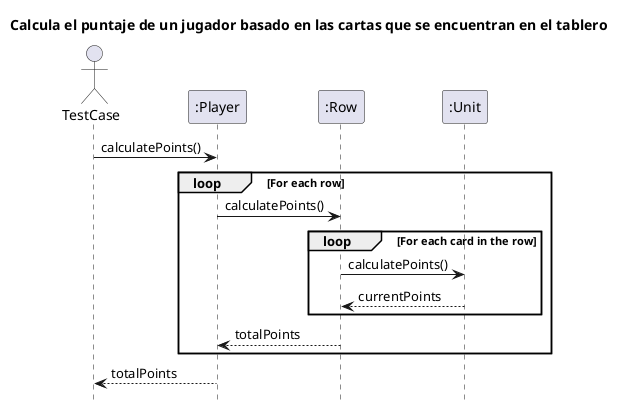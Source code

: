 @startuml

hide footbox
title Calcula el puntaje de un jugador basado en las cartas que se encuentran en el tablero

actor TestCase

participant ":Player" as player
participant ":Row" as row
participant ":Unit" as unit

TestCase -> player : calculatePoints()

loop For each row
    player -> row : calculatePoints()
    
    loop For each card in the row
        row -> unit : calculatePoints()
        unit --> row : currentPoints
    end
    
    row --> player : totalPoints
end

player --> TestCase : totalPoints

@enduml